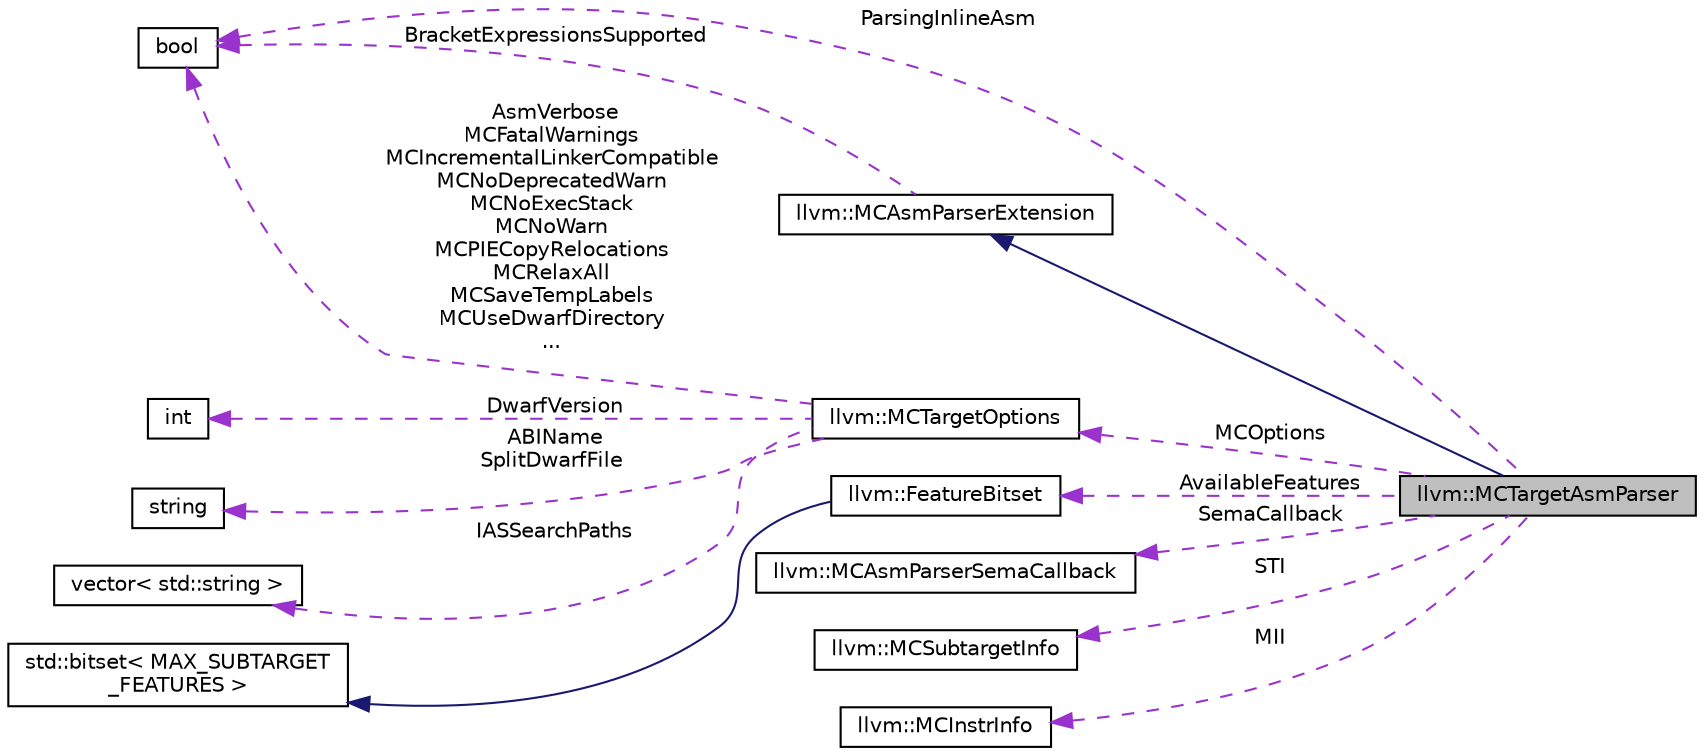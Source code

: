 digraph "llvm::MCTargetAsmParser"
{
 // LATEX_PDF_SIZE
  bgcolor="transparent";
  edge [fontname="Helvetica",fontsize="10",labelfontname="Helvetica",labelfontsize="10"];
  node [fontname="Helvetica",fontsize="10",shape="box"];
  rankdir="LR";
  Node1 [label="llvm::MCTargetAsmParser",height=0.2,width=0.4,color="black", fillcolor="grey75", style="filled", fontcolor="black",tooltip="MCTargetAsmParser - Generic interface to target specific assembly parsers."];
  Node2 -> Node1 [dir="back",color="midnightblue",fontsize="10",style="solid",fontname="Helvetica"];
  Node2 [label="llvm::MCAsmParserExtension",height=0.2,width=0.4,color="black",URL="$classllvm_1_1MCAsmParserExtension.html",tooltip="Generic interface for extending the MCAsmParser, which is implemented by target and object file assem..."];
  Node3 -> Node2 [dir="back",color="darkorchid3",fontsize="10",style="dashed",label=" BracketExpressionsSupported" ,fontname="Helvetica"];
  Node3 [label="bool",height=0.2,width=0.4,color="black",URL="$classbool.html",tooltip=" "];
  Node4 -> Node1 [dir="back",color="darkorchid3",fontsize="10",style="dashed",label=" AvailableFeatures" ,fontname="Helvetica"];
  Node4 [label="llvm::FeatureBitset",height=0.2,width=0.4,color="black",URL="$classllvm_1_1FeatureBitset.html",tooltip="Container class for subtarget features."];
  Node5 -> Node4 [dir="back",color="midnightblue",fontsize="10",style="solid",fontname="Helvetica"];
  Node5 [label="std::bitset\< MAX_SUBTARGET\l_FEATURES \>",height=0.2,width=0.4,color="black",tooltip=" "];
  Node3 -> Node1 [dir="back",color="darkorchid3",fontsize="10",style="dashed",label=" ParsingInlineAsm" ,fontname="Helvetica"];
  Node6 -> Node1 [dir="back",color="darkorchid3",fontsize="10",style="dashed",label=" SemaCallback" ,fontname="Helvetica"];
  Node6 [label="llvm::MCAsmParserSemaCallback",height=0.2,width=0.4,color="black",URL="$classllvm_1_1MCAsmParserSemaCallback.html",tooltip="Generic Sema callback for assembly parser."];
  Node7 -> Node1 [dir="back",color="darkorchid3",fontsize="10",style="dashed",label=" MCOptions" ,fontname="Helvetica"];
  Node7 [label="llvm::MCTargetOptions",height=0.2,width=0.4,color="black",URL="$classllvm_1_1MCTargetOptions.html",tooltip=" "];
  Node3 -> Node7 [dir="back",color="darkorchid3",fontsize="10",style="dashed",label=" AsmVerbose\nMCFatalWarnings\nMCIncrementalLinkerCompatible\nMCNoDeprecatedWarn\nMCNoExecStack\nMCNoWarn\nMCPIECopyRelocations\nMCRelaxAll\nMCSaveTempLabels\nMCUseDwarfDirectory\n..." ,fontname="Helvetica"];
  Node8 -> Node7 [dir="back",color="darkorchid3",fontsize="10",style="dashed",label=" DwarfVersion" ,fontname="Helvetica"];
  Node8 [label="int",height=0.2,width=0.4,color="black",tooltip=" "];
  Node9 -> Node7 [dir="back",color="darkorchid3",fontsize="10",style="dashed",label=" ABIName\nSplitDwarfFile" ,fontname="Helvetica"];
  Node9 [label="string",height=0.2,width=0.4,color="black",tooltip=" "];
  Node10 -> Node7 [dir="back",color="darkorchid3",fontsize="10",style="dashed",label=" IASSearchPaths" ,fontname="Helvetica"];
  Node10 [label="vector\< std::string \>",height=0.2,width=0.4,color="black",tooltip=" "];
  Node11 -> Node1 [dir="back",color="darkorchid3",fontsize="10",style="dashed",label=" STI" ,fontname="Helvetica"];
  Node11 [label="llvm::MCSubtargetInfo",height=0.2,width=0.4,color="black",URL="$classllvm_1_1MCSubtargetInfo.html",tooltip="Generic base class for all target subtargets."];
  Node12 -> Node1 [dir="back",color="darkorchid3",fontsize="10",style="dashed",label=" MII" ,fontname="Helvetica"];
  Node12 [label="llvm::MCInstrInfo",height=0.2,width=0.4,color="black",URL="$classllvm_1_1MCInstrInfo.html",tooltip="Interface to description of machine instruction set."];
}
